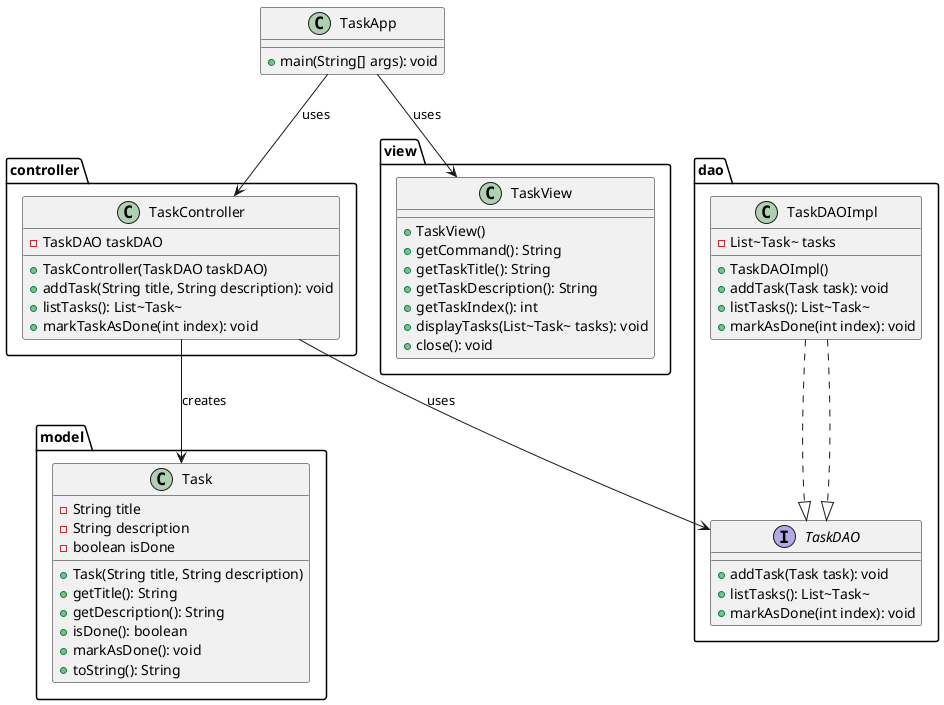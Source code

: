 @startuml
package model {
    class Task {
        - String title
        - String description
        - boolean isDone
        + Task(String title, String description)
        + getTitle(): String
        + getDescription(): String
        + isDone(): boolean
        + markAsDone(): void
        + toString(): String
    }
}

package dao {
    interface TaskDAO {
        + addTask(Task task): void
        + listTasks(): List~Task~
        + markAsDone(int index): void
    }

    class TaskDAOImpl {
        - List~Task~ tasks
        + TaskDAOImpl()
        + addTask(Task task): void
        + listTasks(): List~Task~
        + markAsDone(int index): void
    }
    TaskDAOImpl ..|> TaskDAO
}

package controller {
    class TaskController {
        - TaskDAO taskDAO
        + TaskController(TaskDAO taskDAO)
        + addTask(String title, String description): void
        + listTasks(): List~Task~
        + markTaskAsDone(int index): void
    }
}

package view {
    class TaskView {
        + TaskView()
        + getCommand(): String
        + getTaskTitle(): String
        + getTaskDescription(): String
        + getTaskIndex(): int
        + displayTasks(List~Task~ tasks): void
        + close(): void
    }
}

class TaskApp {
    + main(String[] args): void
}

TaskController --> TaskDAO : uses
TaskDAOImpl ..|> TaskDAO
TaskController --> Task : creates
TaskApp --> TaskController : uses
TaskApp --> TaskView : uses

@enduml